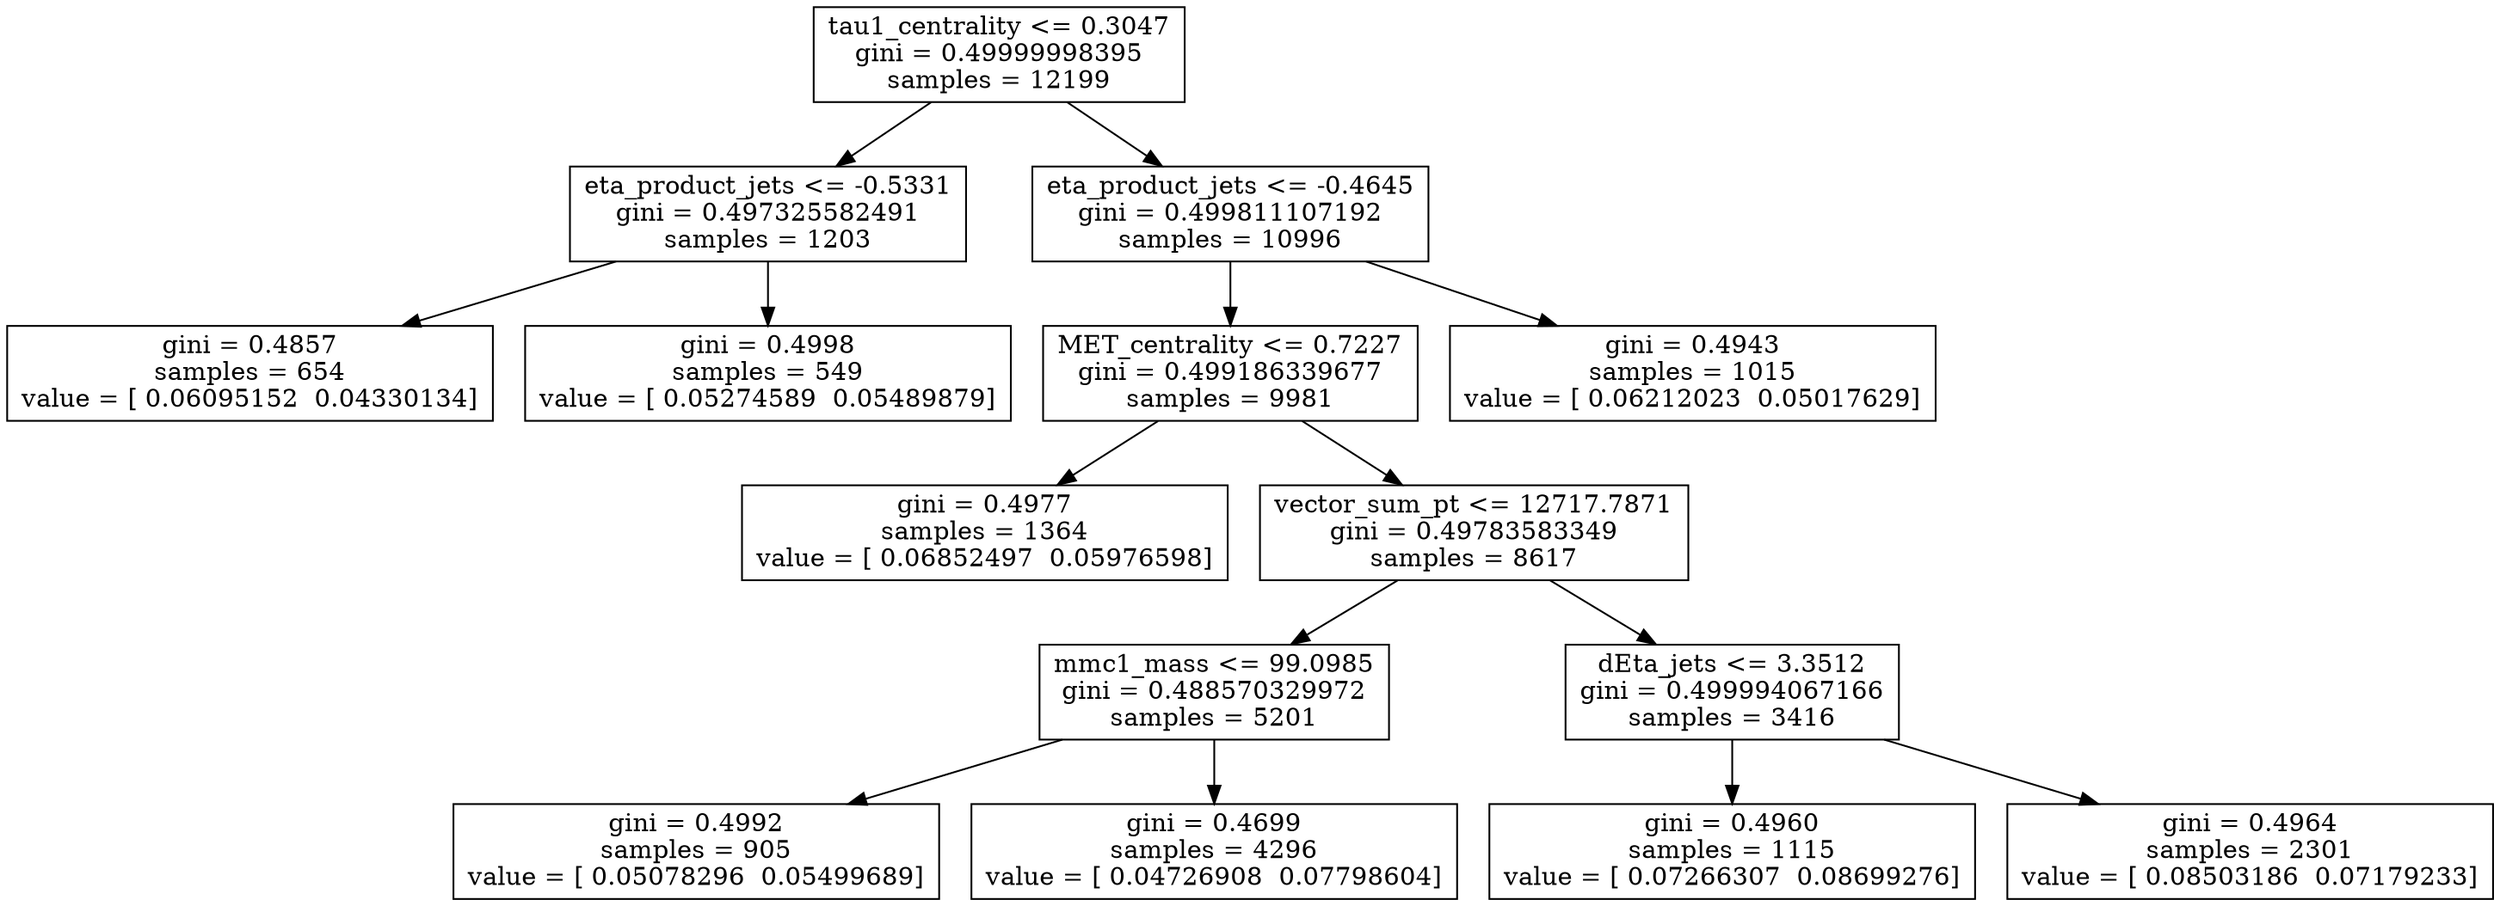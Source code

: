 digraph Tree {
0 [label="tau1_centrality <= 0.3047\ngini = 0.49999998395\nsamples = 12199", shape="box"] ;
1 [label="eta_product_jets <= -0.5331\ngini = 0.497325582491\nsamples = 1203", shape="box"] ;
0 -> 1 ;
2 [label="gini = 0.4857\nsamples = 654\nvalue = [ 0.06095152  0.04330134]", shape="box"] ;
1 -> 2 ;
3 [label="gini = 0.4998\nsamples = 549\nvalue = [ 0.05274589  0.05489879]", shape="box"] ;
1 -> 3 ;
4 [label="eta_product_jets <= -0.4645\ngini = 0.499811107192\nsamples = 10996", shape="box"] ;
0 -> 4 ;
5 [label="MET_centrality <= 0.7227\ngini = 0.499186339677\nsamples = 9981", shape="box"] ;
4 -> 5 ;
6 [label="gini = 0.4977\nsamples = 1364\nvalue = [ 0.06852497  0.05976598]", shape="box"] ;
5 -> 6 ;
7 [label="vector_sum_pt <= 12717.7871\ngini = 0.49783583349\nsamples = 8617", shape="box"] ;
5 -> 7 ;
8 [label="mmc1_mass <= 99.0985\ngini = 0.488570329972\nsamples = 5201", shape="box"] ;
7 -> 8 ;
9 [label="gini = 0.4992\nsamples = 905\nvalue = [ 0.05078296  0.05499689]", shape="box"] ;
8 -> 9 ;
10 [label="gini = 0.4699\nsamples = 4296\nvalue = [ 0.04726908  0.07798604]", shape="box"] ;
8 -> 10 ;
11 [label="dEta_jets <= 3.3512\ngini = 0.499994067166\nsamples = 3416", shape="box"] ;
7 -> 11 ;
12 [label="gini = 0.4960\nsamples = 1115\nvalue = [ 0.07266307  0.08699276]", shape="box"] ;
11 -> 12 ;
13 [label="gini = 0.4964\nsamples = 2301\nvalue = [ 0.08503186  0.07179233]", shape="box"] ;
11 -> 13 ;
14 [label="gini = 0.4943\nsamples = 1015\nvalue = [ 0.06212023  0.05017629]", shape="box"] ;
4 -> 14 ;
}